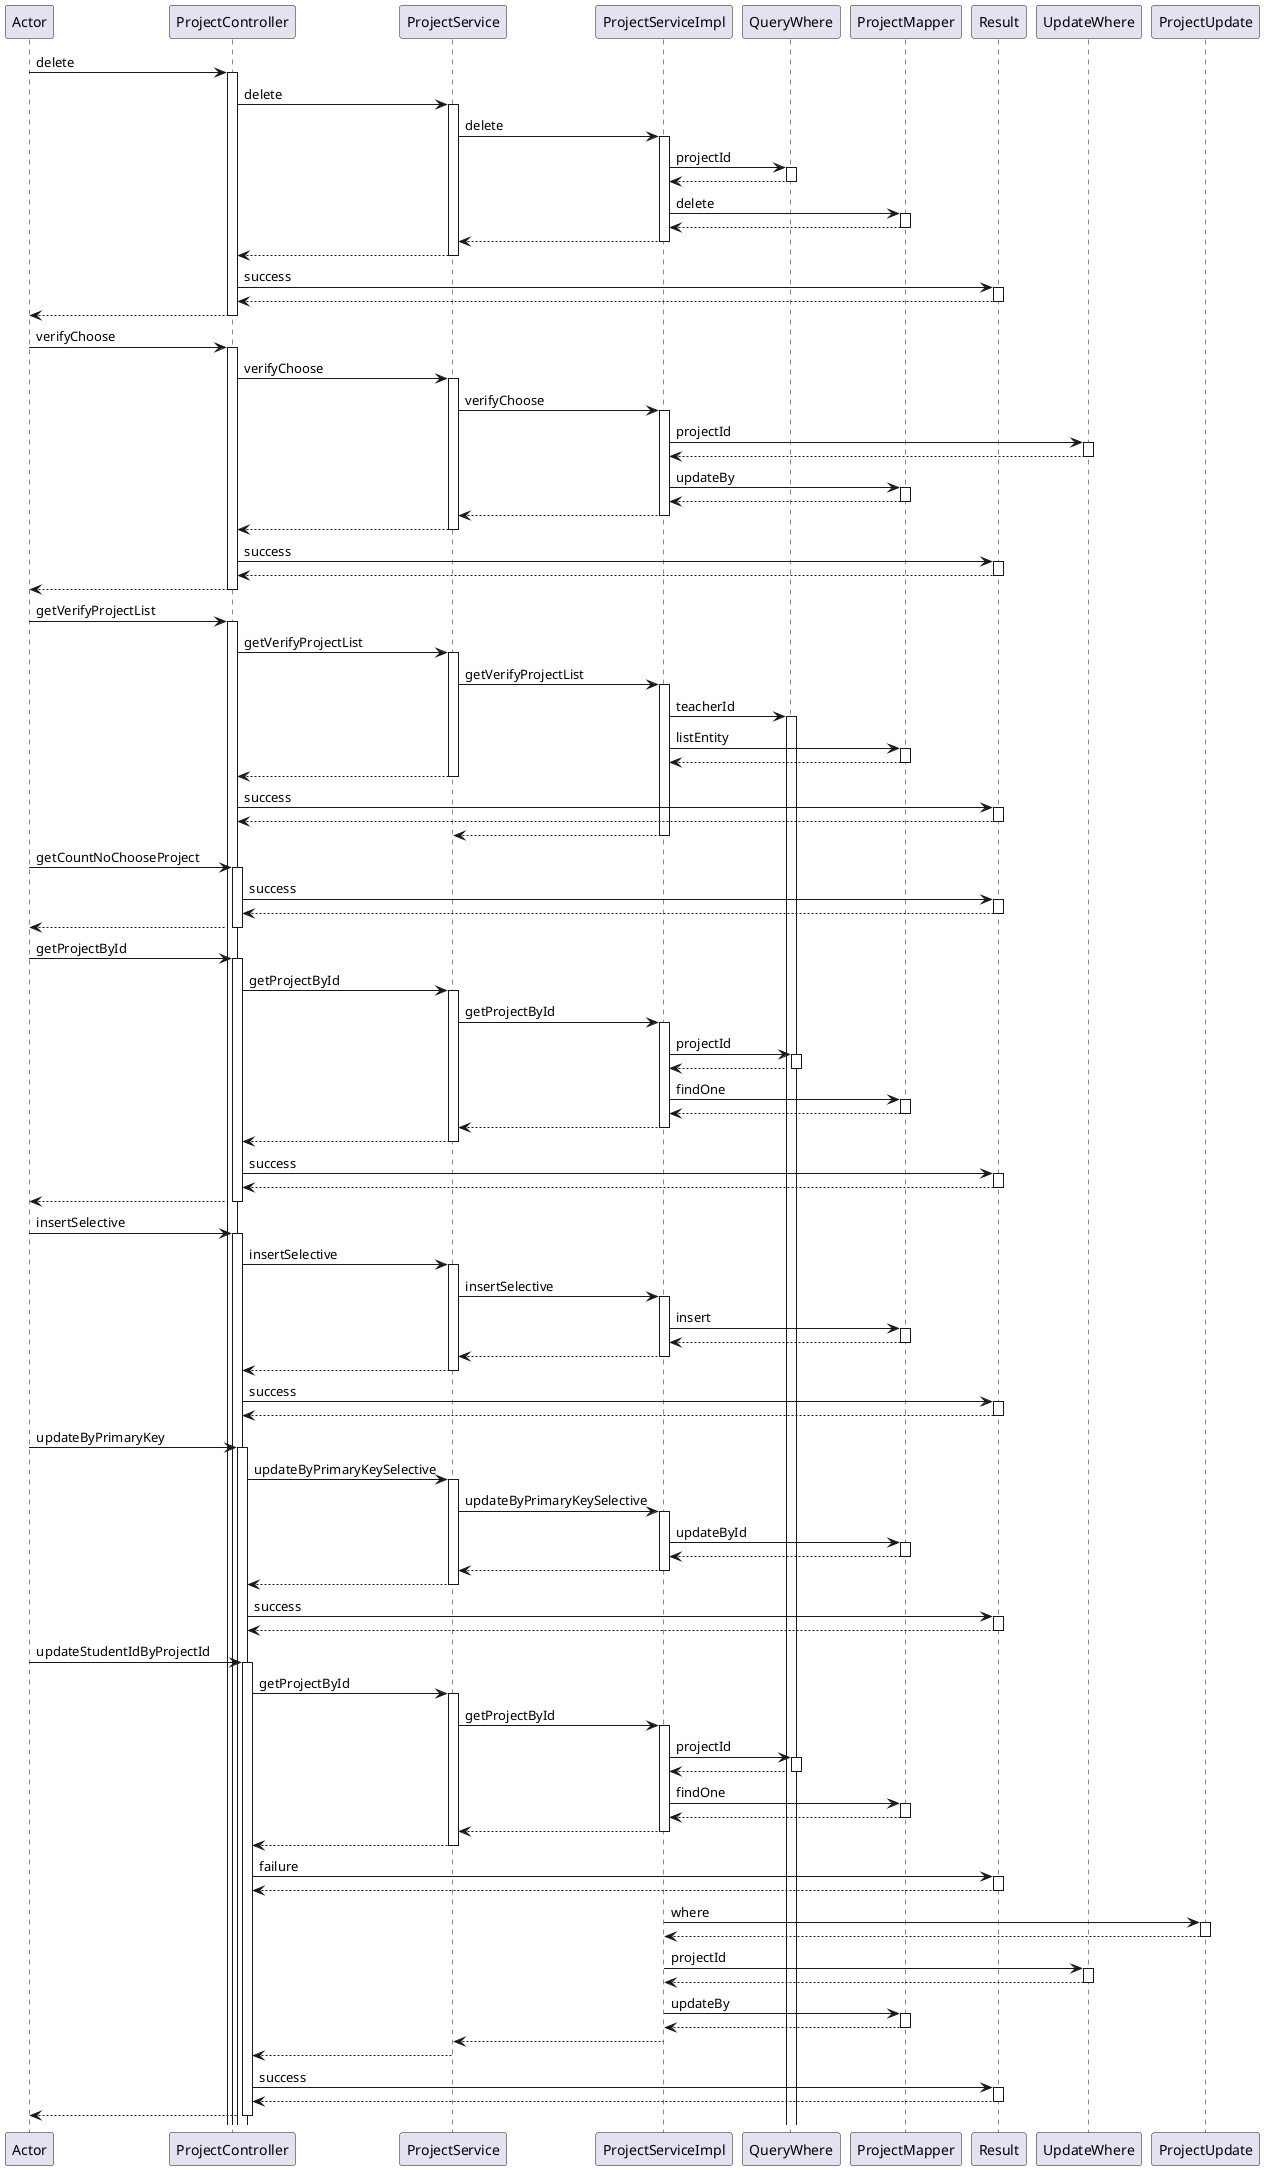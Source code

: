 @startuml
participant Actor
Actor -> ProjectController : delete
activate ProjectController
ProjectController -> ProjectService : delete
activate ProjectService
ProjectService -> ProjectServiceImpl : delete
activate ProjectServiceImpl
ProjectServiceImpl -> QueryWhere : projectId
activate QueryWhere
QueryWhere --> ProjectServiceImpl
deactivate QueryWhere
ProjectServiceImpl -> ProjectMapper : delete
activate ProjectMapper
ProjectMapper --> ProjectServiceImpl
deactivate ProjectMapper
ProjectServiceImpl --> ProjectService
deactivate ProjectServiceImpl
ProjectService --> ProjectController
deactivate ProjectService
ProjectController -> Result : success
activate Result
Result --> ProjectController
deactivate Result
return

Actor -> ProjectController : verifyChoose
activate ProjectController
ProjectController -> ProjectService : verifyChoose
activate ProjectService
ProjectService -> ProjectServiceImpl : verifyChoose
activate ProjectServiceImpl
ProjectServiceImpl -> UpdateWhere : projectId
activate UpdateWhere
UpdateWhere --> ProjectServiceImpl
deactivate UpdateWhere
ProjectServiceImpl -> ProjectMapper : updateBy
activate ProjectMapper
ProjectMapper --> ProjectServiceImpl
deactivate ProjectMapper
ProjectServiceImpl --> ProjectService
deactivate ProjectServiceImpl
ProjectService --> ProjectController
deactivate ProjectService
ProjectController -> Result : success
activate Result
Result --> ProjectController
deactivate Result
return


Actor -> ProjectController : getVerifyProjectList
activate ProjectController
ProjectController -> ProjectService : getVerifyProjectList
activate ProjectService
ProjectService -> ProjectServiceImpl : getVerifyProjectList
activate ProjectServiceImpl
ProjectServiceImpl -> QueryWhere : teacherId
activate QueryWhere
ProjectServiceImpl -> ProjectMapper : listEntity
activate ProjectMapper
ProjectMapper --> ProjectServiceImpl
deactivate ProjectMapper 
ProjectService --> ProjectController
deactivate ProjectService
ProjectController -> Result : success
activate Result
Result --> ProjectController
deactivate Result
return

Actor -> ProjectController : getCountNoChooseProject
activate ProjectController
ProjectController -> Result : success
activate Result
Result --> ProjectController
deactivate Result
return


Actor -> ProjectController : getProjectById
activate ProjectController
ProjectController -> ProjectService : getProjectById
activate ProjectService
ProjectService -> ProjectServiceImpl : getProjectById
activate ProjectServiceImpl
ProjectServiceImpl -> QueryWhere : projectId
activate QueryWhere
QueryWhere --> ProjectServiceImpl
deactivate QueryWhere
ProjectServiceImpl -> ProjectMapper : findOne
activate ProjectMapper
ProjectMapper --> ProjectServiceImpl
deactivate ProjectMapper
ProjectServiceImpl --> ProjectService
deactivate ProjectServiceImpl
ProjectService --> ProjectController
deactivate ProjectService
ProjectController -> Result : success
activate Result
Result --> ProjectController
deactivate Result
return



Actor -> ProjectController : insertSelective
activate ProjectController
ProjectController -> ProjectService : insertSelective
activate ProjectService
ProjectService -> ProjectServiceImpl : insertSelective
activate ProjectServiceImpl 
ProjectServiceImpl -> ProjectMapper : insert
activate ProjectMapper
ProjectMapper --> ProjectServiceImpl
deactivate ProjectMapper
ProjectServiceImpl --> ProjectService
deactivate ProjectServiceImpl
ProjectService --> ProjectController
deactivate ProjectService
ProjectController -> Result : success
activate Result
Result --> ProjectController
deactivate Result




Actor -> ProjectController : updateByPrimaryKey
activate ProjectController
ProjectController -> ProjectService : updateByPrimaryKeySelective
activate ProjectService
ProjectService -> ProjectServiceImpl : updateByPrimaryKeySelective
activate ProjectServiceImpl
ProjectServiceImpl -> ProjectMapper : updateById
activate ProjectMapper
ProjectMapper --> ProjectServiceImpl
deactivate ProjectMapper
ProjectServiceImpl --> ProjectService
deactivate ProjectServiceImpl
ProjectService --> ProjectController
deactivate ProjectService
ProjectController -> Result : success
activate Result
Result --> ProjectController
deactivate Result

 
Actor -> ProjectController : updateStudentIdByProjectId
activate ProjectController
ProjectController -> ProjectService : getProjectById
activate ProjectService
ProjectService -> ProjectServiceImpl : getProjectById
activate ProjectServiceImpl
ProjectServiceImpl -> QueryWhere : projectId
activate QueryWhere
QueryWhere --> ProjectServiceImpl
deactivate QueryWhere
ProjectServiceImpl -> ProjectMapper : findOne
activate ProjectMapper
ProjectMapper --> ProjectServiceImpl
deactivate ProjectMapper
ProjectServiceImpl --> ProjectService
deactivate ProjectServiceImpl
ProjectService --> ProjectController
deactivate ProjectService 
ProjectController -> Result : failure
activate Result
Result --> ProjectController
deactivate Result 
ProjectServiceImpl -> ProjectUpdate : where
activate ProjectUpdate
ProjectUpdate --> ProjectServiceImpl
deactivate ProjectUpdate
ProjectServiceImpl -> UpdateWhere : projectId
activate UpdateWhere
UpdateWhere --> ProjectServiceImpl
deactivate UpdateWhere
ProjectServiceImpl -> ProjectMapper : updateBy
activate ProjectMapper
ProjectMapper --> ProjectServiceImpl
deactivate ProjectMapper
ProjectServiceImpl --> ProjectService
deactivate ProjectServiceImpl
ProjectService --> ProjectController
 
deactivate UpdateWhere
ProjectController -> Result : success
activate Result
Result --> ProjectController
deactivate Result
return 
@enduml


